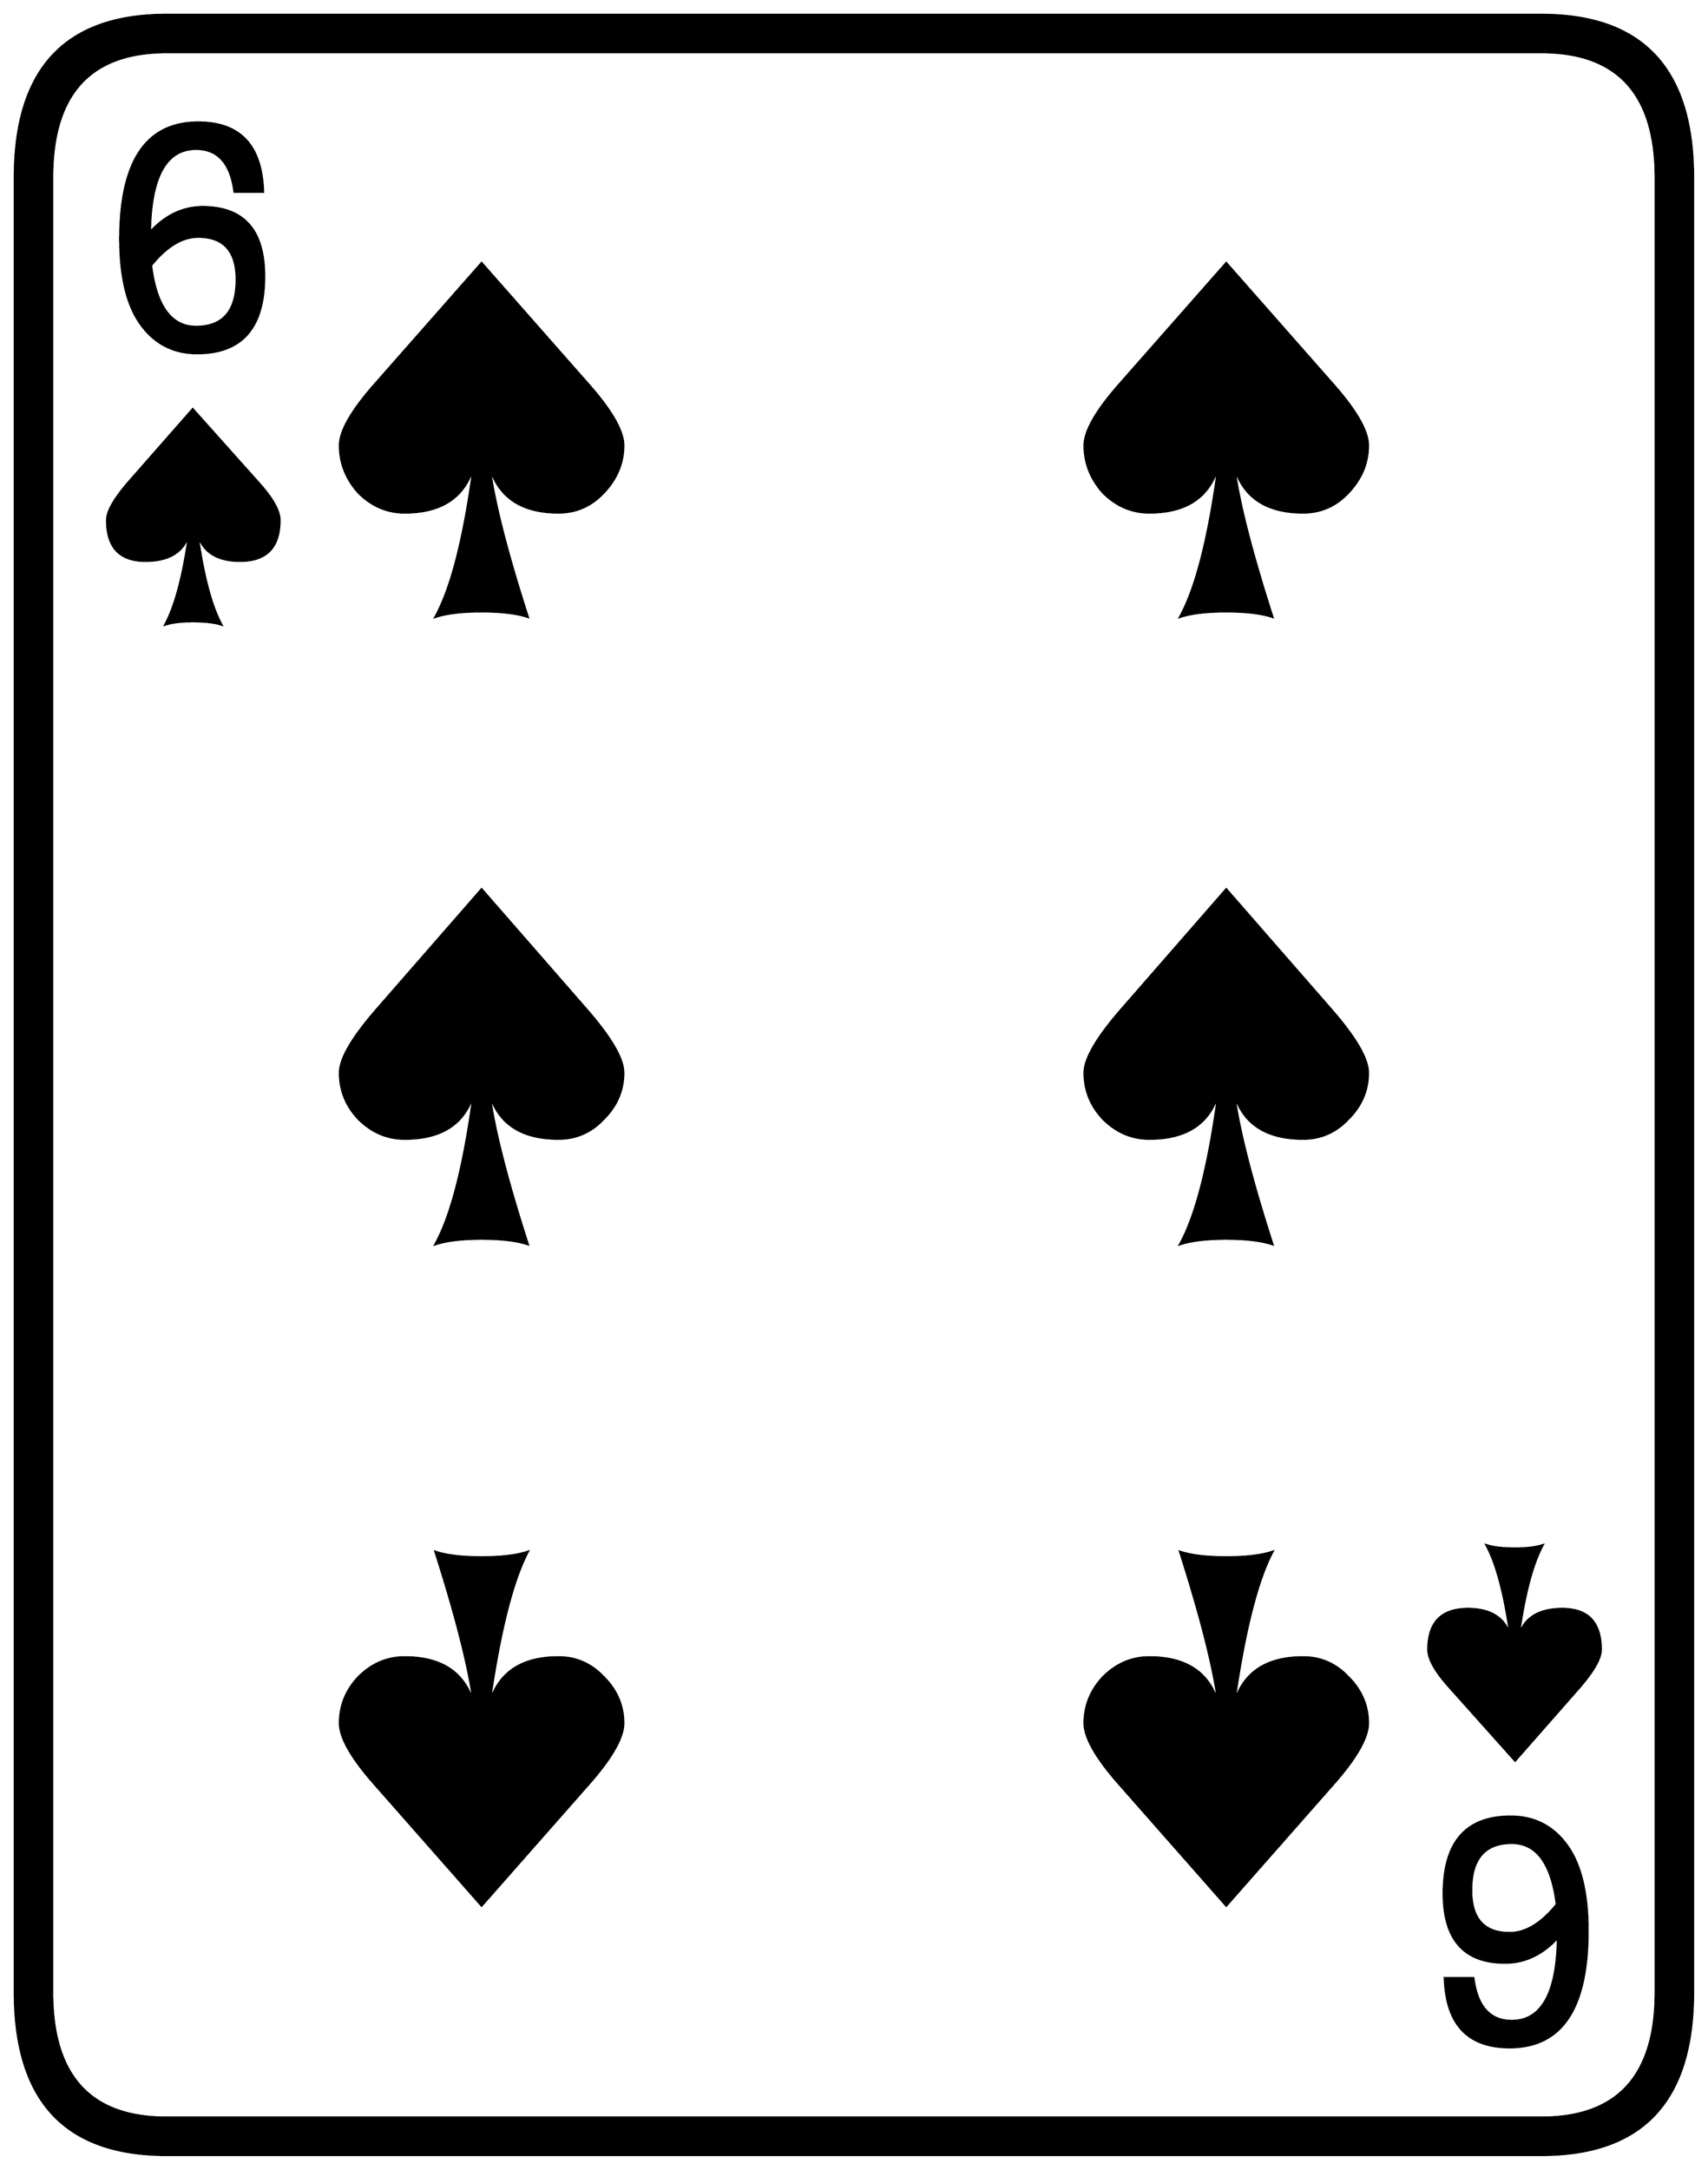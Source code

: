 


\begin{tikzpicture}[y=0.80pt, x=0.80pt, yscale=-1.0, xscale=1.0, inner sep=0pt, outer sep=0pt]
\begin{scope}[shift={(100.0,1706.0)},nonzero rule]
  \path[draw=.,fill=.,line width=1.600pt] (1578.0,244.0) .. controls
    (1578.0,342.667) and (1532.0,392.0) .. (1440.0,392.0) --
    (188.0,392.0) .. controls (96.0,392.0) and (50.0,342.667) ..
    (50.0,244.0) -- (50.0,-1408.0) .. controls (50.0,-1506.667)
    and (96.0,-1556.0) .. (188.0,-1556.0) -- (1440.0,-1556.0) ..
    controls (1532.0,-1556.0) and (1578.0,-1506.667) ..
    (1578.0,-1408.0) -- (1578.0,244.0) -- cycle(1544.0,244.0) --
    (1544.0,-1408.0) .. controls (1544.0,-1484.0) and
    (1509.333,-1522.0) .. (1440.0,-1522.0) -- (188.0,-1522.0) ..
    controls (118.667,-1522.0) and (84.0,-1484.0) ..
    (84.0,-1408.0) -- (84.0,244.0) .. controls (84.0,320.0) and
    (118.667,358.0) .. (188.0,358.0) -- (1440.0,358.0) .. controls
    (1509.333,358.0) and (1544.0,320.0) .. (1544.0,244.0) --
    cycle(1282.0,-1164.0) .. controls (1282.0,-1148.0) and
    (1276.0,-1133.667) .. (1264.0,-1121.0) .. controls
    (1252.667,-1109.0) and (1239.0,-1103.0) .. (1223.0,-1103.0) ..
    controls (1189.0,-1103.0) and (1168.0,-1117.333) ..
    (1160.0,-1146.0) .. controls (1164.0,-1114.0) and
    (1175.667,-1068.0) .. (1195.0,-1008.0) .. controls
    (1185.0,-1011.333) and (1171.0,-1013.0) .. (1153.0,-1013.0) ..
    controls (1135.0,-1013.0) and (1121.0,-1011.333) ..
    (1111.0,-1008.0) .. controls (1125.667,-1034.667) and
    (1137.333,-1080.667) .. (1146.0,-1146.0) .. controls
    (1138.0,-1117.333) and (1117.0,-1103.0) .. (1083.0,-1103.0) ..
    controls (1067.0,-1103.0) and (1053.0,-1109.0) ..
    (1041.0,-1121.0) .. controls (1029.667,-1133.667) and
    (1024.0,-1148.0) .. (1024.0,-1164.0) .. controls
    (1024.0,-1177.333) and (1035.0,-1196.333) .. (1057.0,-1221.0) --
    (1153.0,-1330.0) -- (1249.0,-1221.0) .. controls
    (1271.0,-1196.333) and (1282.0,-1177.333) .. (1282.0,-1164.0) --
    cycle(1282.0,-593.0) .. controls (1282.0,-577.0) and
    (1276.0,-563.0) .. (1264.0,-551.0) .. controls
    (1252.667,-539.0) and (1239.0,-533.0) .. (1223.0,-533.0) ..
    controls (1189.0,-533.0) and (1168.0,-547.0) ..
    (1160.0,-575.0) .. controls (1164.0,-543.0) and
    (1175.667,-497.0) .. (1195.0,-437.0) .. controls
    (1185.0,-440.333) and (1171.0,-442.0) .. (1153.0,-442.0) ..
    controls (1135.0,-442.0) and (1121.0,-440.333) ..
    (1111.0,-437.0) .. controls (1125.667,-463.667) and
    (1137.333,-509.667) .. (1146.0,-575.0) .. controls
    (1138.0,-547.0) and (1117.0,-533.0) .. (1083.0,-533.0) ..
    controls (1067.0,-533.0) and (1053.0,-539.0) ..
    (1041.0,-551.0) .. controls (1029.667,-563.0) and
    (1024.0,-577.0) .. (1024.0,-593.0) .. controls
    (1024.0,-605.667) and (1035.0,-624.667) .. (1057.0,-650.0) --
    (1153.0,-760.0) -- (1249.0,-650.0) .. controls
    (1271.0,-624.667) and (1282.0,-605.667) .. (1282.0,-593.0) --
    cycle(604.0,-1164.0) .. controls (604.0,-1148.0) and
    (598.0,-1133.667) .. (586.0,-1121.0) .. controls
    (574.667,-1109.0) and (561.0,-1103.0) .. (545.0,-1103.0) ..
    controls (511.0,-1103.0) and (490.0,-1117.333) ..
    (482.0,-1146.0) .. controls (486.0,-1114.0) and
    (497.667,-1068.0) .. (517.0,-1008.0) .. controls
    (507.0,-1011.333) and (493.0,-1013.0) .. (475.0,-1013.0) ..
    controls (457.0,-1013.0) and (443.0,-1011.333) ..
    (433.0,-1008.0) .. controls (447.667,-1034.667) and
    (459.333,-1080.667) .. (468.0,-1146.0) .. controls
    (460.0,-1117.333) and (439.0,-1103.0) .. (405.0,-1103.0) ..
    controls (389.0,-1103.0) and (375.0,-1109.0) ..
    (363.0,-1121.0) .. controls (351.667,-1133.667) and
    (346.0,-1148.0) .. (346.0,-1164.0) .. controls
    (346.0,-1177.333) and (357.0,-1196.333) .. (379.0,-1221.0) --
    (475.0,-1330.0) -- (571.0,-1221.0) .. controls
    (593.0,-1196.333) and (604.0,-1177.333) .. (604.0,-1164.0) --
    cycle(277.0,-1318.0) .. controls (277.0,-1271.333) and
    (256.667,-1248.0) .. (216.0,-1248.0) .. controls
    (194.667,-1248.0) and (177.667,-1256.667) .. (165.0,-1274.0) ..
    controls (152.333,-1291.333) and (146.0,-1317.333) ..
    (146.0,-1352.0) .. controls (146.0,-1422.667) and
    (169.667,-1458.0) .. (217.0,-1458.0) .. controls
    (255.0,-1458.0) and (274.667,-1437.0) .. (276.0,-1395.0) --
    (250.0,-1395.0) .. controls (246.667,-1421.0) and
    (235.0,-1434.0) .. (215.0,-1434.0) .. controls
    (187.667,-1434.0) and (173.667,-1408.667) .. (173.0,-1358.0) ..
    controls (187.0,-1373.333) and (203.0,-1381.0) ..
    (221.0,-1381.0) .. controls (258.333,-1381.0) and
    (277.0,-1360.0) .. (277.0,-1318.0) -- cycle(1494.0,-68.0) ..
    controls (1494.0,-60.0) and (1487.333,-48.333) .. (1474.0,-33.0)
    -- (1416.0,33.0) -- (1357.0,-33.0) .. controls
    (1343.667,-47.667) and (1337.0,-59.333) .. (1337.0,-68.0) ..
    controls (1337.0,-92.667) and (1349.0,-105.0) ..
    (1373.0,-105.0) .. controls (1394.333,-105.0) and
    (1407.333,-96.333) .. (1412.0,-79.0) .. controls (1406.667,-117.667)
    and (1399.333,-145.667) .. (1390.0,-163.0) .. controls
    (1396.0,-161.0) and (1404.667,-160.0) .. (1416.0,-160.0) ..
    controls (1426.667,-160.0) and (1435.0,-161.0) ..
    (1441.0,-163.0) .. controls (1431.667,-145.667) and
    (1424.333,-117.667) .. (1419.0,-79.0) .. controls (1423.667,-96.333)
    and (1437.0,-105.0) .. (1459.0,-105.0) .. controls
    (1482.333,-105.0) and (1494.0,-92.667) .. (1494.0,-68.0) --
    cycle(291.0,-1096.0) .. controls (291.0,-1071.333) and
    (279.0,-1059.0) .. (255.0,-1059.0) .. controls
    (233.667,-1059.0) and (220.667,-1067.667) .. (216.0,-1085.0) ..
    controls (221.333,-1046.333) and (228.667,-1018.333) ..
    (238.0,-1001.0) .. controls (232.0,-1003.0) and
    (223.333,-1004.0) .. (212.0,-1004.0) .. controls
    (201.333,-1004.0) and (193.0,-1003.0) .. (187.0,-1001.0) ..
    controls (196.333,-1018.333) and (203.667,-1046.333) ..
    (209.0,-1085.0) .. controls (204.333,-1067.667) and
    (191.0,-1059.0) .. (169.0,-1059.0) .. controls
    (145.667,-1059.0) and (134.0,-1071.333) .. (134.0,-1096.0) ..
    controls (134.0,-1104.0) and (140.667,-1115.667) ..
    (154.0,-1131.0) -- (212.0,-1197.0) -- (271.0,-1131.0) ..
    controls (284.333,-1116.333) and (291.0,-1104.667) ..
    (291.0,-1096.0) -- cycle(1482.0,188.0) .. controls
    (1482.0,258.667) and (1458.333,294.0) .. (1411.0,294.0) ..
    controls (1373.0,294.0) and (1353.333,273.0) .. (1352.0,231.0)
    -- (1378.0,231.0) .. controls (1381.333,257.0) and
    (1393.0,270.0) .. (1413.0,270.0) .. controls (1440.333,270.0)
    and (1454.333,244.667) .. (1455.0,194.0) .. controls
    (1441.0,209.333) and (1425.0,217.0) .. (1407.0,217.0) ..
    controls (1369.667,217.0) and (1351.0,196.0) .. (1351.0,154.0)
    .. controls (1351.0,107.333) and (1371.333,84.0) ..
    (1412.0,84.0) .. controls (1433.333,84.0) and (1450.333,92.667) ..
    (1463.0,110.0) .. controls (1475.667,127.333) and (1482.0,153.333)
    .. (1482.0,188.0) -- cycle(1282.0,-1.0) .. controls
    (1282.0,12.333) and (1271.0,31.333) .. (1249.0,56.0) --
    (1153.0,165.0) -- (1057.0,56.0) .. controls (1035.0,31.333)
    and (1024.0,12.333) .. (1024.0,-1.0) .. controls
    (1024.0,-17.0) and (1029.667,-31.0) .. (1041.0,-43.0) ..
    controls (1053.0,-55.0) and (1067.0,-61.0) .. (1083.0,-61.0)
    .. controls (1117.0,-61.0) and (1138.0,-46.667) ..
    (1146.0,-18.0) .. controls (1142.0,-50.0) and (1130.333,-96.333)
    .. (1111.0,-157.0) .. controls (1121.0,-153.667) and
    (1135.0,-152.0) .. (1153.0,-152.0) .. controls
    (1171.0,-152.0) and (1185.0,-153.667) .. (1195.0,-157.0) ..
    controls (1181.0,-130.333) and (1169.333,-84.0) ..
    (1160.0,-18.0) .. controls (1168.0,-46.667) and (1189.0,-61.0)
    .. (1223.0,-61.0) .. controls (1239.0,-61.0) and
    (1252.667,-55.0) .. (1264.0,-43.0) .. controls (1276.0,-31.0)
    and (1282.0,-17.0) .. (1282.0,-1.0) -- cycle(604.0,-593.0)
    .. controls (604.0,-577.0) and (598.0,-563.0) ..
    (586.0,-551.0) .. controls (574.667,-539.0) and (561.0,-533.0)
    .. (545.0,-533.0) .. controls (511.0,-533.0) and
    (490.0,-547.0) .. (482.0,-575.0) .. controls (486.0,-543.0)
    and (497.667,-497.0) .. (517.0,-437.0) .. controls
    (507.0,-440.333) and (493.0,-442.0) .. (475.0,-442.0) ..
    controls (457.0,-442.0) and (443.0,-440.333) .. (433.0,-437.0)
    .. controls (447.667,-463.667) and (459.333,-509.667) ..
    (468.0,-575.0) .. controls (460.0,-547.0) and (439.0,-533.0)
    .. (405.0,-533.0) .. controls (389.0,-533.0) and
    (375.0,-539.0) .. (363.0,-551.0) .. controls (351.667,-563.0)
    and (346.0,-577.0) .. (346.0,-593.0) .. controls
    (346.0,-605.667) and (357.0,-624.667) .. (379.0,-650.0) --
    (475.0,-760.0) -- (571.0,-650.0) .. controls (593.0,-624.667)
    and (604.0,-605.667) .. (604.0,-593.0) -- cycle(604.0,-1.0) ..
    controls (604.0,12.333) and (593.0,31.333) .. (571.0,56.0) --
    (475.0,165.0) -- (379.0,56.0) .. controls (357.0,31.333) and
    (346.0,12.333) .. (346.0,-1.0) .. controls (346.0,-17.0) and
    (351.667,-31.0) .. (363.0,-43.0) .. controls (375.0,-55.0) and
    (389.0,-61.0) .. (405.0,-61.0) .. controls (439.0,-61.0) and
    (460.0,-46.667) .. (468.0,-18.0) .. controls (464.0,-50.0) and
    (452.333,-96.333) .. (433.0,-157.0) .. controls (443.0,-153.667)
    and (457.0,-152.0) .. (475.0,-152.0) .. controls
    (493.0,-152.0) and (507.0,-153.667) .. (517.0,-157.0) ..
    controls (503.0,-130.333) and (491.333,-84.0) .. (482.0,-18.0)
    .. controls (490.0,-46.667) and (511.0,-61.0) .. (545.0,-61.0)
    .. controls (561.0,-61.0) and (574.667,-55.0) .. (586.0,-43.0)
    .. controls (598.0,-31.0) and (604.0,-17.0) .. (604.0,-1.0)
    -- cycle(252.0,-1315.0) .. controls (252.0,-1341.0) and
    (240.333,-1354.0) .. (217.0,-1354.0) .. controls
    (202.333,-1354.0) and (188.0,-1345.333) .. (174.0,-1328.0) ..
    controls (178.667,-1290.667) and (192.333,-1272.0) ..
    (215.0,-1272.0) .. controls (239.667,-1272.0) and
    (252.0,-1286.333) .. (252.0,-1315.0) -- cycle(1454.0,164.0) ..
    controls (1449.333,126.667) and (1435.667,108.0) .. (1413.0,108.0)
    .. controls (1388.333,108.0) and (1376.0,122.333) ..
    (1376.0,151.0) .. controls (1376.0,177.0) and (1387.667,190.0)
    .. (1411.0,190.0) .. controls (1425.667,190.0) and
    (1440.0,181.333) .. (1454.0,164.0) -- cycle;
\end{scope}

\end{tikzpicture}

